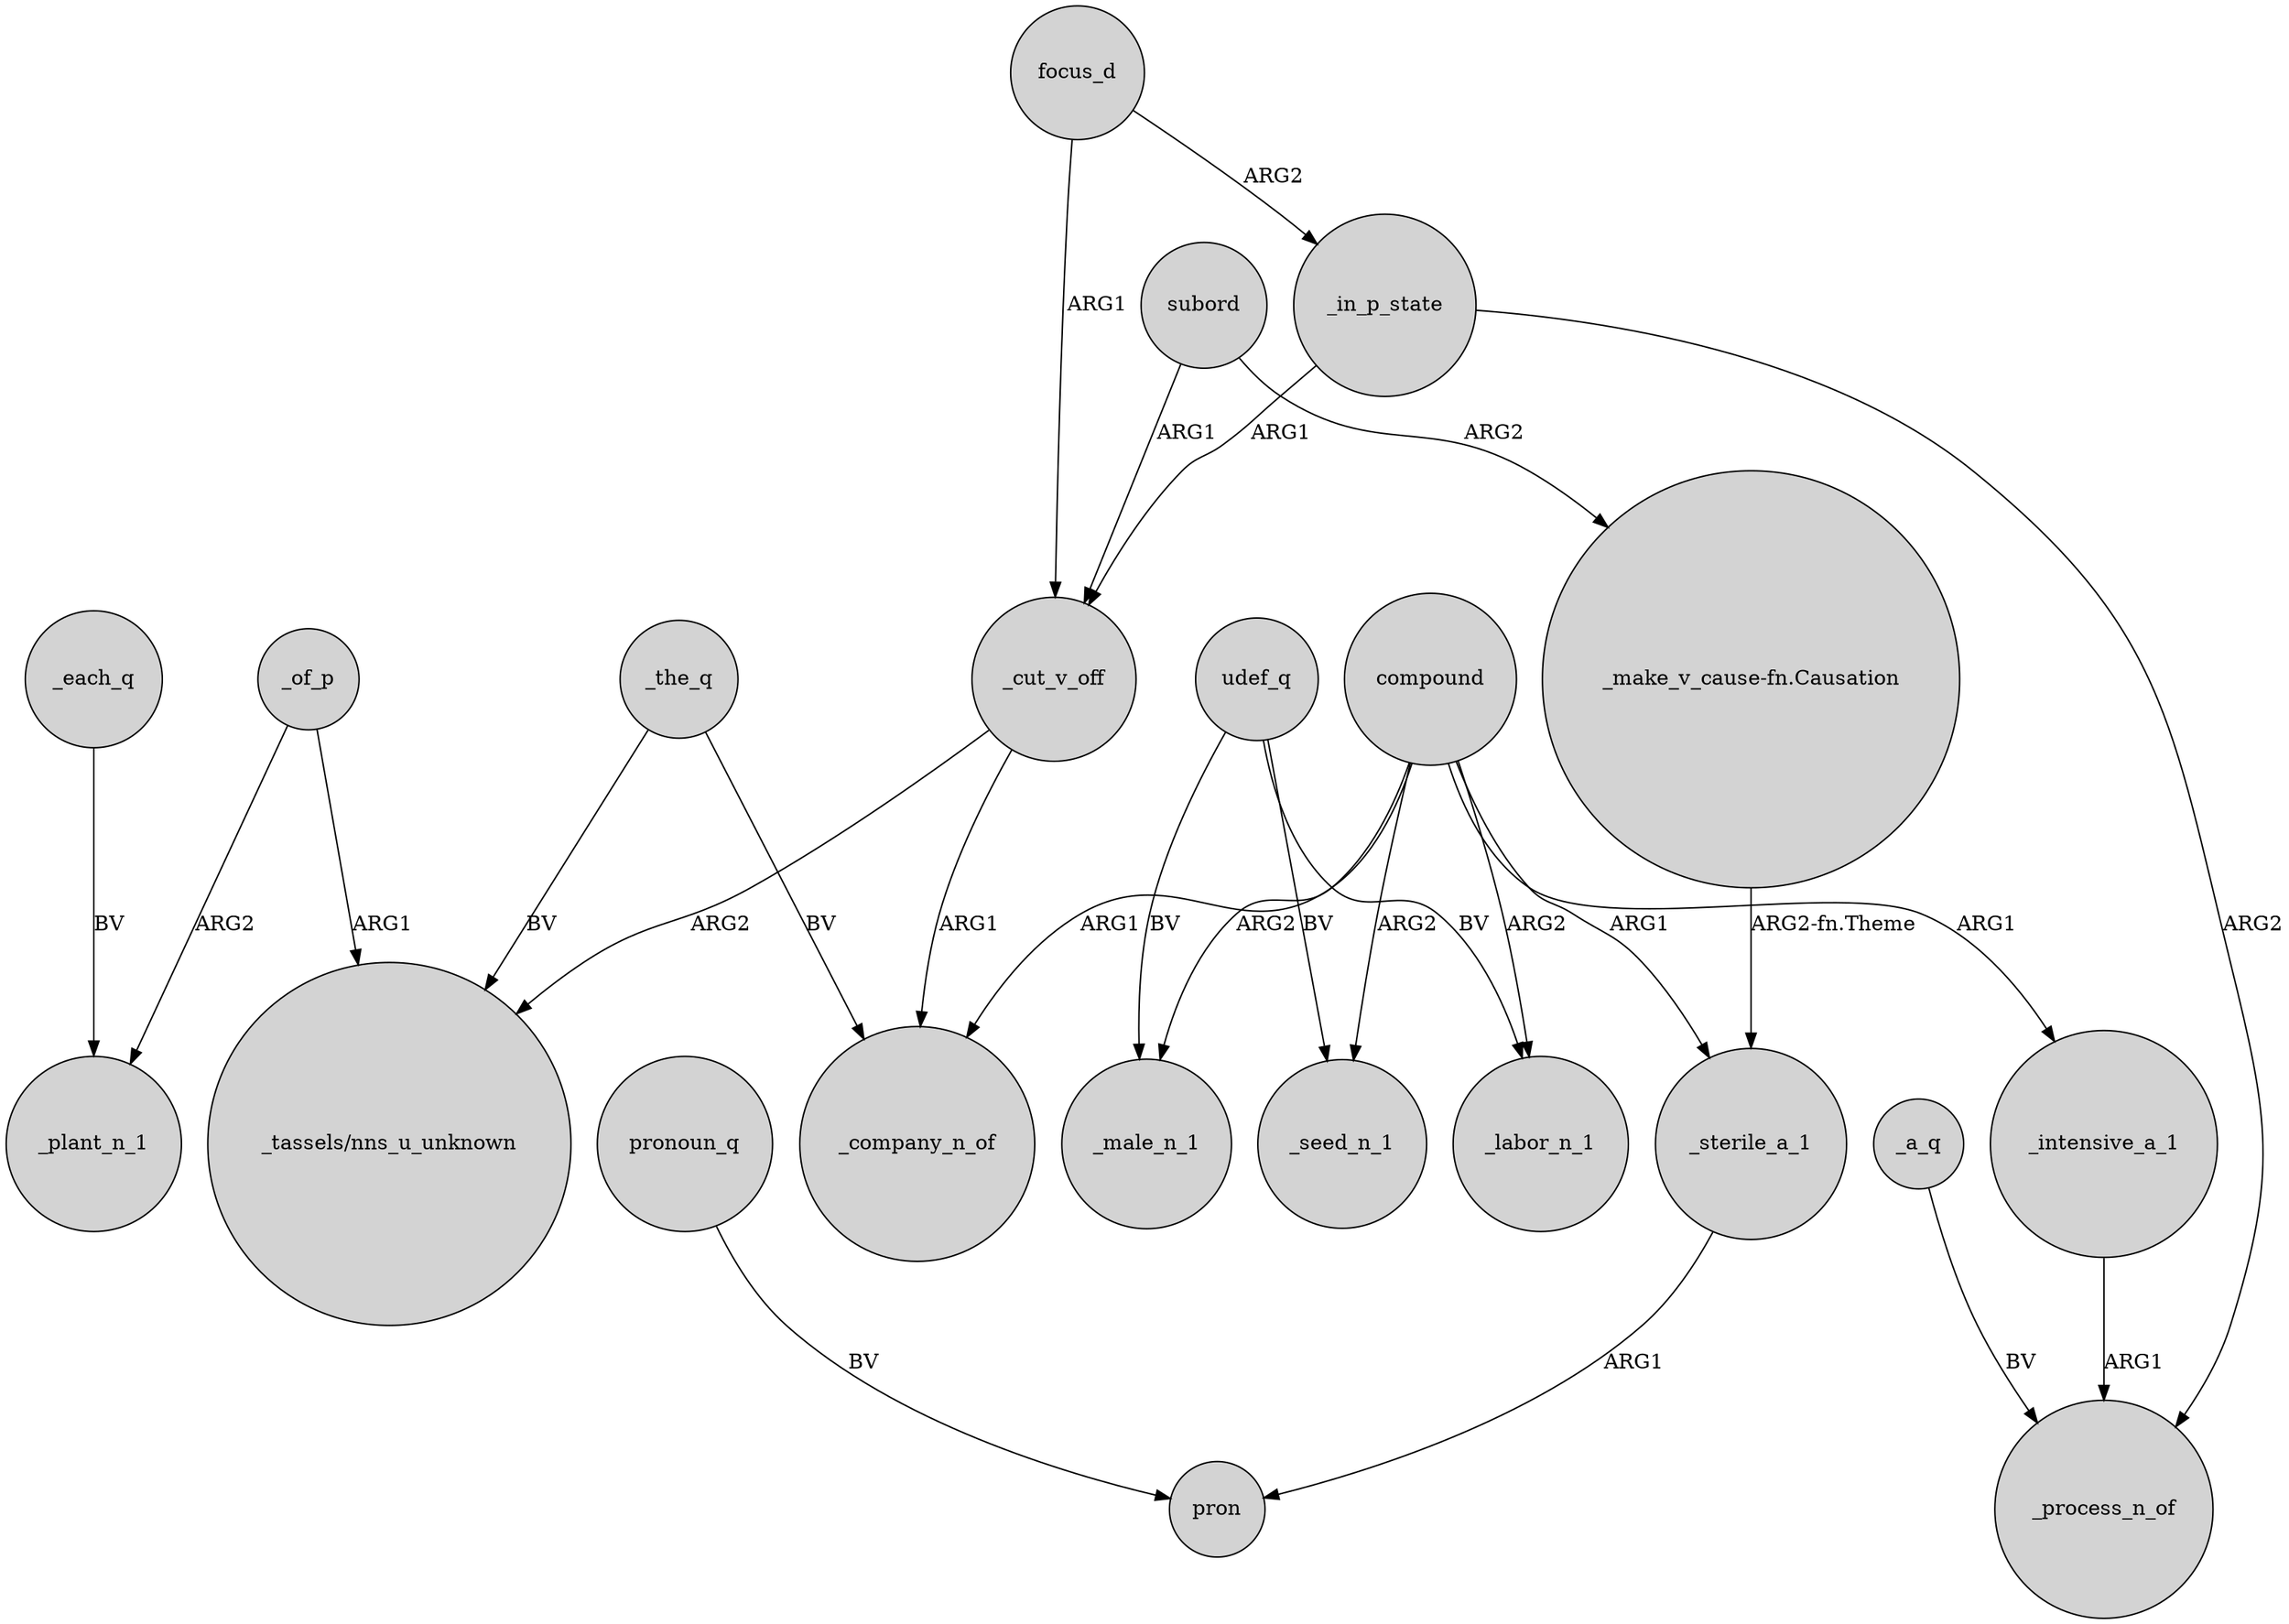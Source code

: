 digraph {
	node [shape=circle style=filled]
	_each_q -> _plant_n_1 [label=BV]
	udef_q -> _seed_n_1 [label=BV]
	subord -> "_make_v_cause-fn.Causation" [label=ARG2]
	focus_d -> _in_p_state [label=ARG2]
	_a_q -> _process_n_of [label=BV]
	compound -> _labor_n_1 [label=ARG2]
	udef_q -> _male_n_1 [label=BV]
	compound -> _male_n_1 [label=ARG2]
	_the_q -> _company_n_of [label=BV]
	udef_q -> _labor_n_1 [label=BV]
	"_make_v_cause-fn.Causation" -> _sterile_a_1 [label="ARG2-fn.Theme"]
	subord -> _cut_v_off [label=ARG1]
	compound -> _company_n_of [label=ARG1]
	pronoun_q -> pron [label=BV]
	_of_p -> _plant_n_1 [label=ARG2]
	_intensive_a_1 -> _process_n_of [label=ARG1]
	_sterile_a_1 -> pron [label=ARG1]
	compound -> _sterile_a_1 [label=ARG1]
	_in_p_state -> _process_n_of [label=ARG2]
	_in_p_state -> _cut_v_off [label=ARG1]
	compound -> _intensive_a_1 [label=ARG1]
	_of_p -> "_tassels/nns_u_unknown" [label=ARG1]
	_cut_v_off -> _company_n_of [label=ARG1]
	compound -> _seed_n_1 [label=ARG2]
	_cut_v_off -> "_tassels/nns_u_unknown" [label=ARG2]
	focus_d -> _cut_v_off [label=ARG1]
	_the_q -> "_tassels/nns_u_unknown" [label=BV]
}
